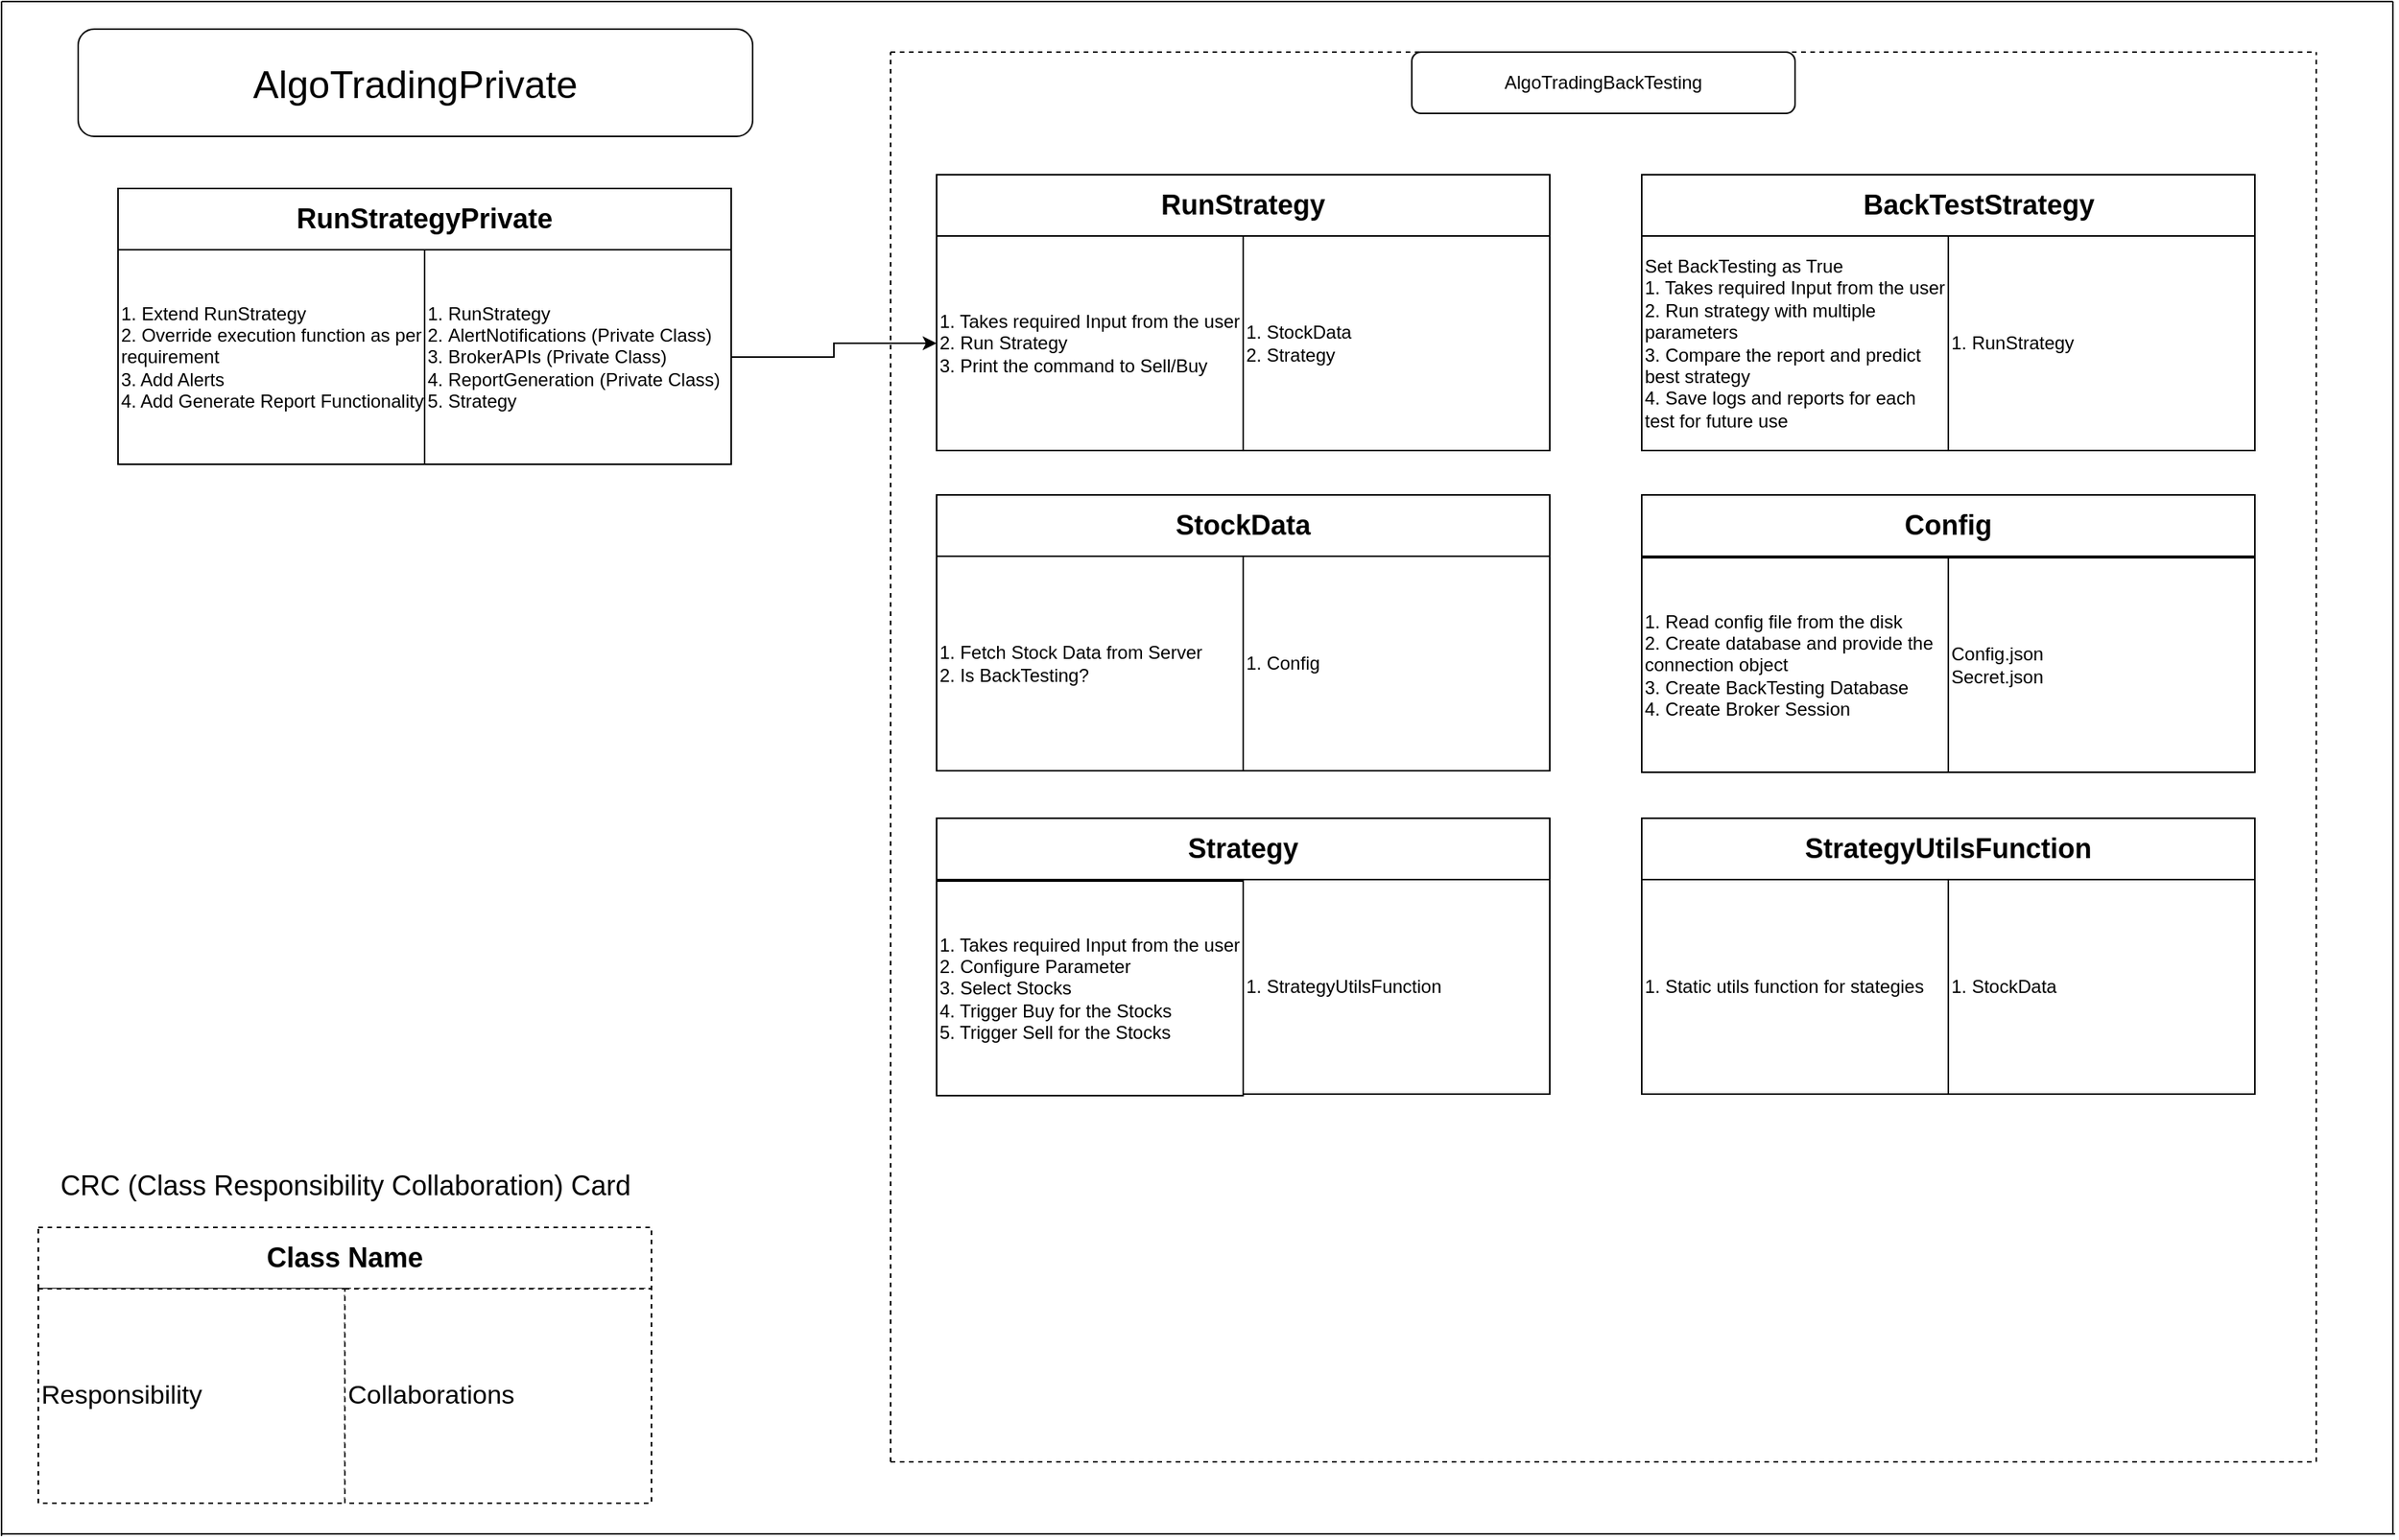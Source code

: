 <mxfile version="24.2.5" type="device">
  <diagram name="Page-1" id="e9noU0tgT8A2AjZy8W8k">
    <mxGraphModel dx="1877" dy="-452" grid="1" gridSize="10" guides="1" tooltips="1" connect="1" arrows="1" fold="1" page="1" pageScale="1" pageWidth="827" pageHeight="1169" math="0" shadow="0">
      <root>
        <mxCell id="0" />
        <mxCell id="1" parent="0" />
        <mxCell id="WAfYHwyZqM98jTy3CkZY-1" value="&lt;h2&gt;RunStrategy&lt;/h2&gt;" style="rounded=0;whiteSpace=wrap;html=1;" parent="1" vertex="1">
          <mxGeometry x="-150" y="1313" width="400" height="40" as="geometry" />
        </mxCell>
        <mxCell id="WAfYHwyZqM98jTy3CkZY-3" value="&lt;span style=&quot;background-color: initial;&quot;&gt;1. Takes required Input from the user&lt;/span&gt;&lt;div&gt;&lt;span style=&quot;background-color: initial;&quot;&gt;2. Run Strategy&lt;/span&gt;&lt;/div&gt;&lt;div&gt;&lt;span style=&quot;background-color: initial;&quot;&gt;3. Print the command to Sell/Buy&lt;/span&gt;&lt;/div&gt;" style="rounded=0;whiteSpace=wrap;html=1;align=left;" parent="1" vertex="1">
          <mxGeometry x="-150" y="1353" width="200" height="140" as="geometry" />
        </mxCell>
        <mxCell id="WAfYHwyZqM98jTy3CkZY-4" value="&lt;div style=&quot;&quot;&gt;&lt;span style=&quot;background-color: initial;&quot;&gt;1. StockData&lt;/span&gt;&lt;/div&gt;&lt;div style=&quot;&quot;&gt;&lt;span style=&quot;background-color: initial; text-align: center;&quot;&gt;2. Strategy&lt;/span&gt;&lt;/div&gt;" style="rounded=0;whiteSpace=wrap;html=1;align=left;" parent="1" vertex="1">
          <mxGeometry x="50" y="1353" width="200" height="140" as="geometry" />
        </mxCell>
        <mxCell id="WAfYHwyZqM98jTy3CkZY-7" value="&lt;h2&gt;StockData&lt;/h2&gt;" style="rounded=0;whiteSpace=wrap;html=1;" parent="1" vertex="1">
          <mxGeometry x="-150" y="1522" width="400" height="40" as="geometry" />
        </mxCell>
        <mxCell id="WAfYHwyZqM98jTy3CkZY-8" value="&lt;div&gt;1. Fetch Stock Data from Server&lt;/div&gt;&lt;div&gt;2. Is BackTesting?&lt;/div&gt;" style="rounded=0;whiteSpace=wrap;html=1;align=left;" parent="1" vertex="1">
          <mxGeometry x="-150" y="1562" width="200" height="140" as="geometry" />
        </mxCell>
        <mxCell id="WAfYHwyZqM98jTy3CkZY-9" value="&lt;div style=&quot;&quot;&gt;1. Config&lt;/div&gt;" style="rounded=0;whiteSpace=wrap;html=1;align=left;" parent="1" vertex="1">
          <mxGeometry x="50" y="1562" width="200" height="140" as="geometry" />
        </mxCell>
        <mxCell id="C0JT5Z0AJhmFRIDvKPrn-11" value="&lt;h2&gt;StrategyUtilsFunction&lt;/h2&gt;" style="rounded=0;whiteSpace=wrap;html=1;" parent="1" vertex="1">
          <mxGeometry x="310" y="1733" width="400" height="40" as="geometry" />
        </mxCell>
        <mxCell id="C0JT5Z0AJhmFRIDvKPrn-12" value="&lt;div&gt;1. Static utils function for stategies&lt;/div&gt;" style="rounded=0;whiteSpace=wrap;html=1;align=left;" parent="1" vertex="1">
          <mxGeometry x="310" y="1773" width="200" height="140" as="geometry" />
        </mxCell>
        <mxCell id="C0JT5Z0AJhmFRIDvKPrn-13" value="&lt;div style=&quot;&quot;&gt;1. StockData&lt;/div&gt;" style="rounded=0;whiteSpace=wrap;html=1;align=left;" parent="1" vertex="1">
          <mxGeometry x="510" y="1773" width="200" height="140" as="geometry" />
        </mxCell>
        <mxCell id="C0JT5Z0AJhmFRIDvKPrn-14" value="&lt;h2&gt;Config&lt;/h2&gt;" style="rounded=0;whiteSpace=wrap;html=1;" parent="1" vertex="1">
          <mxGeometry x="310" y="1522" width="400" height="40" as="geometry" />
        </mxCell>
        <mxCell id="C0JT5Z0AJhmFRIDvKPrn-15" value="&lt;div&gt;1. Read config file from the disk&lt;/div&gt;&lt;div&gt;2. Create database and provide the connection object&lt;/div&gt;&lt;div&gt;3. Create BackTesting Database&lt;/div&gt;&lt;div&gt;4. Create Broker Session&lt;/div&gt;" style="rounded=0;whiteSpace=wrap;html=1;align=left;" parent="1" vertex="1">
          <mxGeometry x="310" y="1563" width="200" height="140" as="geometry" />
        </mxCell>
        <mxCell id="C0JT5Z0AJhmFRIDvKPrn-16" value="&lt;div style=&quot;&quot;&gt;Config.json&lt;/div&gt;&lt;div style=&quot;&quot;&gt;Secret.json&lt;/div&gt;" style="rounded=0;whiteSpace=wrap;html=1;align=left;" parent="1" vertex="1">
          <mxGeometry x="510" y="1563" width="200" height="140" as="geometry" />
        </mxCell>
        <mxCell id="C0JT5Z0AJhmFRIDvKPrn-17" value="&lt;h2&gt;Strategy&lt;/h2&gt;" style="rounded=0;whiteSpace=wrap;html=1;" parent="1" vertex="1">
          <mxGeometry x="-150" y="1733" width="400" height="40" as="geometry" />
        </mxCell>
        <mxCell id="C0JT5Z0AJhmFRIDvKPrn-18" value="&lt;span style=&quot;background-color: initial;&quot;&gt;1. Takes required Input from the user&lt;/span&gt;&lt;div&gt;&lt;span style=&quot;background-color: initial;&quot;&gt;2. Configure Parameter&lt;/span&gt;&lt;/div&gt;&lt;div&gt;&lt;span style=&quot;background-color: initial;&quot;&gt;3. Select Stocks&lt;/span&gt;&lt;/div&gt;&lt;div&gt;&lt;span style=&quot;background-color: initial;&quot;&gt;4. Trigger Buy for the Stocks&lt;/span&gt;&lt;/div&gt;&lt;div&gt;&lt;span style=&quot;background-color: initial;&quot;&gt;5. Trigger Sell for the Stocks&lt;/span&gt;&lt;/div&gt;" style="rounded=0;whiteSpace=wrap;html=1;align=left;" parent="1" vertex="1">
          <mxGeometry x="-150" y="1774" width="200" height="140" as="geometry" />
        </mxCell>
        <mxCell id="C0JT5Z0AJhmFRIDvKPrn-19" value="&lt;div style=&quot;&quot;&gt;1. StrategyUtilsFunction&lt;/div&gt;" style="rounded=0;whiteSpace=wrap;html=1;align=left;" parent="1" vertex="1">
          <mxGeometry x="50" y="1773" width="200" height="140" as="geometry" />
        </mxCell>
        <mxCell id="nOrl2CEjVWmQWdmc55-g-4" value="&lt;h2&gt;RunStrategyPrivate&lt;/h2&gt;" style="rounded=0;whiteSpace=wrap;html=1;" parent="1" vertex="1">
          <mxGeometry x="-684" y="1322" width="400" height="40" as="geometry" />
        </mxCell>
        <mxCell id="nOrl2CEjVWmQWdmc55-g-5" value="&lt;span style=&quot;background-color: initial;&quot;&gt;1. Extend RunStrategy&lt;/span&gt;&lt;div&gt;&lt;span style=&quot;background-color: initial;&quot;&gt;2. Override execution function as per requirement&lt;/span&gt;&lt;div&gt;&lt;span style=&quot;background-color: initial;&quot;&gt;3. Add Alerts&lt;/span&gt;&lt;/div&gt;&lt;div&gt;&lt;span style=&quot;background-color: initial;&quot;&gt;4. Add Generate Report Functionality&lt;/span&gt;&lt;/div&gt;&lt;/div&gt;" style="rounded=0;whiteSpace=wrap;html=1;align=left;" parent="1" vertex="1">
          <mxGeometry x="-684" y="1362" width="200" height="140" as="geometry" />
        </mxCell>
        <mxCell id="nOrl2CEjVWmQWdmc55-g-8" value="" style="edgeStyle=orthogonalEdgeStyle;rounded=0;orthogonalLoop=1;jettySize=auto;html=1;" parent="1" source="nOrl2CEjVWmQWdmc55-g-6" target="WAfYHwyZqM98jTy3CkZY-3" edge="1">
          <mxGeometry relative="1" as="geometry" />
        </mxCell>
        <mxCell id="nOrl2CEjVWmQWdmc55-g-6" value="&lt;div style=&quot;&quot;&gt;&lt;span style=&quot;background-color: initial;&quot;&gt;1. RunStrategy&lt;/span&gt;&lt;br&gt;&lt;/div&gt;&lt;div style=&quot;&quot;&gt;&lt;span style=&quot;background-color: initial;&quot;&gt;2.&amp;nbsp;&lt;/span&gt;&lt;span style=&quot;text-align: center; background-color: initial;&quot;&gt;AlertNotifications (Private Class)&lt;/span&gt;&lt;/div&gt;&lt;div style=&quot;&quot;&gt;&lt;span style=&quot;text-align: center; background-color: initial;&quot;&gt;3. BrokerAPIs (Private Class)&lt;/span&gt;&lt;/div&gt;&lt;div style=&quot;&quot;&gt;&lt;span style=&quot;text-align: center; background-color: initial;&quot;&gt;4. ReportGeneration (Private Class)&lt;/span&gt;&lt;/div&gt;&lt;div style=&quot;&quot;&gt;&lt;span style=&quot;text-align: center; background-color: initial;&quot;&gt;5&lt;/span&gt;&lt;span style=&quot;background-color: initial;&quot;&gt;. Strategy&lt;/span&gt;&lt;/div&gt;" style="rounded=0;whiteSpace=wrap;html=1;align=left;" parent="1" vertex="1">
          <mxGeometry x="-484" y="1362" width="200" height="140" as="geometry" />
        </mxCell>
        <mxCell id="nOrl2CEjVWmQWdmc55-g-9" value="" style="endArrow=none;dashed=1;html=1;rounded=0;" parent="1" edge="1">
          <mxGeometry width="50" height="50" relative="1" as="geometry">
            <mxPoint x="-180" y="1233" as="sourcePoint" />
            <mxPoint x="750" y="1233" as="targetPoint" />
          </mxGeometry>
        </mxCell>
        <mxCell id="nOrl2CEjVWmQWdmc55-g-10" value="" style="endArrow=none;dashed=1;html=1;rounded=0;" parent="1" edge="1">
          <mxGeometry width="50" height="50" relative="1" as="geometry">
            <mxPoint x="-180" y="2153" as="sourcePoint" />
            <mxPoint x="-180" y="1233" as="targetPoint" />
          </mxGeometry>
        </mxCell>
        <mxCell id="nOrl2CEjVWmQWdmc55-g-11" value="" style="endArrow=none;dashed=1;html=1;rounded=0;" parent="1" edge="1">
          <mxGeometry width="50" height="50" relative="1" as="geometry">
            <mxPoint x="-180" y="2153" as="sourcePoint" />
            <mxPoint x="750" y="2153" as="targetPoint" />
          </mxGeometry>
        </mxCell>
        <mxCell id="nOrl2CEjVWmQWdmc55-g-12" value="" style="endArrow=none;dashed=1;html=1;rounded=0;" parent="1" edge="1">
          <mxGeometry width="50" height="50" relative="1" as="geometry">
            <mxPoint x="750" y="2153" as="sourcePoint" />
            <mxPoint x="750" y="1233" as="targetPoint" />
          </mxGeometry>
        </mxCell>
        <mxCell id="nOrl2CEjVWmQWdmc55-g-13" value="AlgoTradingBackTesting" style="rounded=1;whiteSpace=wrap;html=1;" parent="1" vertex="1">
          <mxGeometry x="160" y="1233" width="250" height="40" as="geometry" />
        </mxCell>
        <mxCell id="nOrl2CEjVWmQWdmc55-g-14" value="&lt;blockquote style=&quot;margin: 0 0 0 40px; border: none; padding: 0px;&quot;&gt;&lt;h2&gt;BackTestStrategy&lt;/h2&gt;&lt;/blockquote&gt;" style="rounded=0;whiteSpace=wrap;html=1;" parent="1" vertex="1">
          <mxGeometry x="310" y="1313" width="400" height="40" as="geometry" />
        </mxCell>
        <mxCell id="nOrl2CEjVWmQWdmc55-g-15" value="&lt;span style=&quot;background-color: initial;&quot;&gt;Set BackTesting as True&lt;/span&gt;&lt;div&gt;&lt;span style=&quot;background-color: initial;&quot;&gt;1. Takes required Input from the user&lt;/span&gt;&lt;/div&gt;&lt;div&gt;&lt;span style=&quot;background-color: initial;&quot;&gt;2. Run strategy with multiple parameters&lt;/span&gt;&lt;/div&gt;&lt;div&gt;&lt;span style=&quot;background-color: initial;&quot;&gt;3. Compare the report and predict best strategy&lt;/span&gt;&lt;/div&gt;&lt;div&gt;&lt;span style=&quot;background-color: initial;&quot;&gt;4. Save logs and reports for each test for future use&lt;/span&gt;&lt;/div&gt;" style="rounded=0;whiteSpace=wrap;html=1;align=left;" parent="1" vertex="1">
          <mxGeometry x="310" y="1353" width="200" height="140" as="geometry" />
        </mxCell>
        <mxCell id="nOrl2CEjVWmQWdmc55-g-16" value="&lt;div style=&quot;&quot;&gt;1. RunStrategy&lt;/div&gt;" style="rounded=0;whiteSpace=wrap;html=1;align=left;" parent="1" vertex="1">
          <mxGeometry x="510" y="1353" width="200" height="140" as="geometry" />
        </mxCell>
        <mxCell id="nOrl2CEjVWmQWdmc55-g-17" value="" style="endArrow=none;html=1;rounded=0;" parent="1" edge="1">
          <mxGeometry width="50" height="50" relative="1" as="geometry">
            <mxPoint x="-760" y="1200" as="sourcePoint" />
            <mxPoint x="800" y="1200" as="targetPoint" />
          </mxGeometry>
        </mxCell>
        <mxCell id="nOrl2CEjVWmQWdmc55-g-18" value="" style="endArrow=none;html=1;rounded=0;" parent="1" edge="1">
          <mxGeometry width="50" height="50" relative="1" as="geometry">
            <mxPoint x="-760" y="2201.391" as="sourcePoint" />
            <mxPoint x="-760" y="1200" as="targetPoint" />
          </mxGeometry>
        </mxCell>
        <mxCell id="nOrl2CEjVWmQWdmc55-g-19" value="" style="endArrow=none;html=1;rounded=0;" parent="1" edge="1">
          <mxGeometry width="50" height="50" relative="1" as="geometry">
            <mxPoint x="-760" y="2200" as="sourcePoint" />
            <mxPoint x="801.391" y="2200" as="targetPoint" />
          </mxGeometry>
        </mxCell>
        <mxCell id="nOrl2CEjVWmQWdmc55-g-20" value="" style="endArrow=none;html=1;rounded=0;" parent="1" edge="1">
          <mxGeometry width="50" height="50" relative="1" as="geometry">
            <mxPoint x="800" y="2200" as="sourcePoint" />
            <mxPoint x="800" y="1200" as="targetPoint" />
          </mxGeometry>
        </mxCell>
        <mxCell id="nOrl2CEjVWmQWdmc55-g-21" value="&lt;font style=&quot;font-size: 25px;&quot;&gt;AlgoTradingPrivate&lt;/font&gt;" style="rounded=1;whiteSpace=wrap;html=1;" parent="1" vertex="1">
          <mxGeometry x="-710" y="1218" width="440" height="70" as="geometry" />
        </mxCell>
        <mxCell id="12XFGVl3VL-rbH7WwKTc-1" value="&lt;h2&gt;Class Name&lt;/h2&gt;" style="rounded=0;whiteSpace=wrap;html=1;dashed=1;" parent="1" vertex="1">
          <mxGeometry x="-736" y="2000" width="400" height="40" as="geometry" />
        </mxCell>
        <mxCell id="12XFGVl3VL-rbH7WwKTc-2" value="&lt;font style=&quot;font-size: 17px;&quot;&gt;Responsibility&lt;/font&gt;" style="rounded=0;whiteSpace=wrap;html=1;align=left;dashed=1;" parent="1" vertex="1">
          <mxGeometry x="-736" y="2040" width="200" height="140" as="geometry" />
        </mxCell>
        <mxCell id="12XFGVl3VL-rbH7WwKTc-3" value="&lt;div style=&quot;&quot;&gt;&lt;font style=&quot;font-size: 17px;&quot;&gt;Collaborations&lt;/font&gt;&lt;/div&gt;" style="rounded=0;whiteSpace=wrap;html=1;align=left;dashed=1;" parent="1" vertex="1">
          <mxGeometry x="-536" y="2040" width="200" height="140" as="geometry" />
        </mxCell>
        <mxCell id="12XFGVl3VL-rbH7WwKTc-4" value="&lt;font style=&quot;font-size: 18px;&quot;&gt;CRC (Class Responsibility Collaboration) Card&lt;/font&gt;" style="text;html=1;align=center;verticalAlign=middle;resizable=0;points=[];autosize=1;strokeColor=none;fillColor=none;" parent="1" vertex="1">
          <mxGeometry x="-736" y="1953" width="400" height="40" as="geometry" />
        </mxCell>
      </root>
    </mxGraphModel>
  </diagram>
</mxfile>
